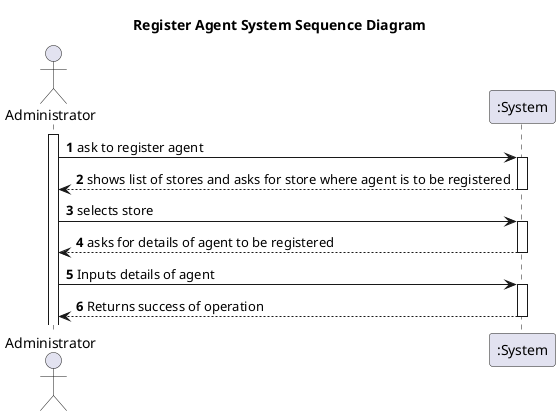 @startuml
'https://plantuml.com/sequence-diagram

title Register Agent System Sequence Diagram

autoactivate on
autonumber

actor "Administrator" as User
participant ":System" as System

activate User

User -> System: ask to register agent
System --> User: shows list of stores and asks for store where agent is to be registered

User -> System: selects store
User <-- System: asks for details of agent to be registered

User->System: Inputs details of agent
System-->User: Returns success of operation
@enduml